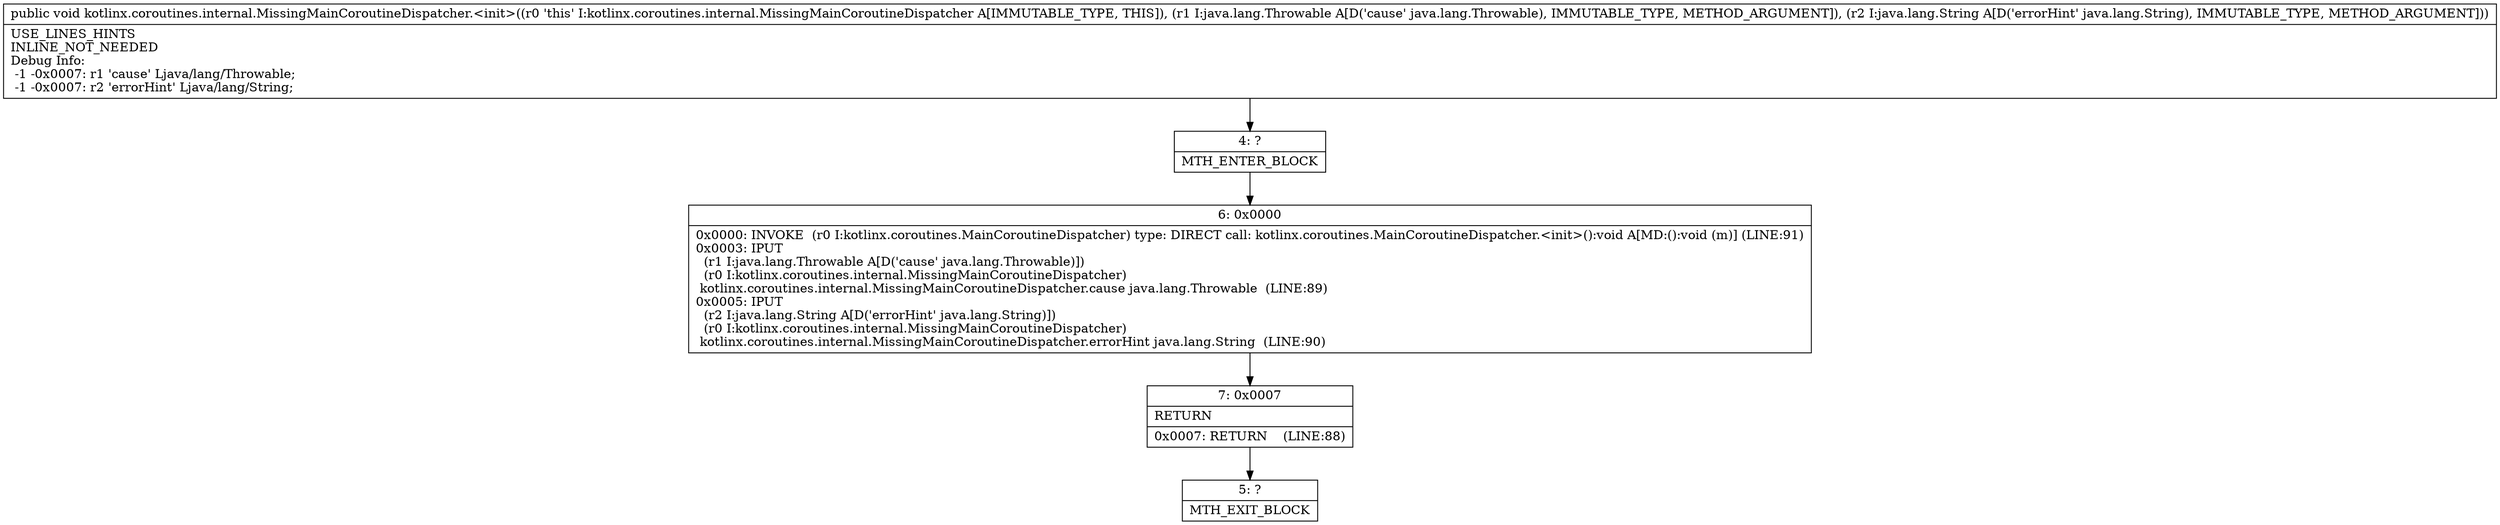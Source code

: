 digraph "CFG forkotlinx.coroutines.internal.MissingMainCoroutineDispatcher.\<init\>(Ljava\/lang\/Throwable;Ljava\/lang\/String;)V" {
Node_4 [shape=record,label="{4\:\ ?|MTH_ENTER_BLOCK\l}"];
Node_6 [shape=record,label="{6\:\ 0x0000|0x0000: INVOKE  (r0 I:kotlinx.coroutines.MainCoroutineDispatcher) type: DIRECT call: kotlinx.coroutines.MainCoroutineDispatcher.\<init\>():void A[MD:():void (m)] (LINE:91)\l0x0003: IPUT  \l  (r1 I:java.lang.Throwable A[D('cause' java.lang.Throwable)])\l  (r0 I:kotlinx.coroutines.internal.MissingMainCoroutineDispatcher)\l kotlinx.coroutines.internal.MissingMainCoroutineDispatcher.cause java.lang.Throwable  (LINE:89)\l0x0005: IPUT  \l  (r2 I:java.lang.String A[D('errorHint' java.lang.String)])\l  (r0 I:kotlinx.coroutines.internal.MissingMainCoroutineDispatcher)\l kotlinx.coroutines.internal.MissingMainCoroutineDispatcher.errorHint java.lang.String  (LINE:90)\l}"];
Node_7 [shape=record,label="{7\:\ 0x0007|RETURN\l|0x0007: RETURN    (LINE:88)\l}"];
Node_5 [shape=record,label="{5\:\ ?|MTH_EXIT_BLOCK\l}"];
MethodNode[shape=record,label="{public void kotlinx.coroutines.internal.MissingMainCoroutineDispatcher.\<init\>((r0 'this' I:kotlinx.coroutines.internal.MissingMainCoroutineDispatcher A[IMMUTABLE_TYPE, THIS]), (r1 I:java.lang.Throwable A[D('cause' java.lang.Throwable), IMMUTABLE_TYPE, METHOD_ARGUMENT]), (r2 I:java.lang.String A[D('errorHint' java.lang.String), IMMUTABLE_TYPE, METHOD_ARGUMENT]))  | USE_LINES_HINTS\lINLINE_NOT_NEEDED\lDebug Info:\l  \-1 \-0x0007: r1 'cause' Ljava\/lang\/Throwable;\l  \-1 \-0x0007: r2 'errorHint' Ljava\/lang\/String;\l}"];
MethodNode -> Node_4;Node_4 -> Node_6;
Node_6 -> Node_7;
Node_7 -> Node_5;
}

